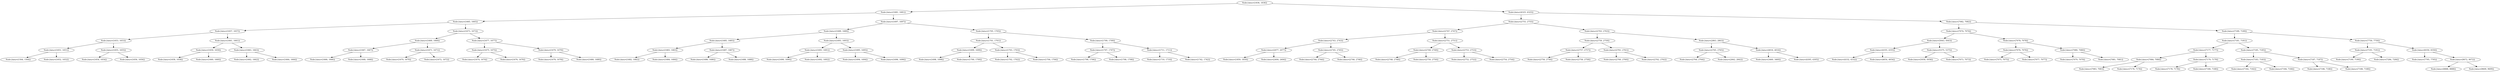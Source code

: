 digraph G{
308118766 [label="Node{data=[1836, 1836]}"]
308118766 -> 2094229362
2094229362 [label="Node{data=[1681, 1681]}"]
2094229362 -> 1039857696
1039857696 [label="Node{data=[1665, 1665]}"]
1039857696 -> 703440880
703440880 [label="Node{data=[1657, 1657]}"]
703440880 -> 1474899159
1474899159 [label="Node{data=[1653, 1653]}"]
1474899159 -> 812005807
812005807 [label="Node{data=[1651, 1651]}"]
812005807 -> 1522007163
1522007163 [label="Node{data=[1564, 1564]}"]
812005807 -> 505484026
505484026 [label="Node{data=[1652, 1652]}"]
1474899159 -> 11541117
11541117 [label="Node{data=[1655, 1655]}"]
11541117 -> 18538629
18538629 [label="Node{data=[1654, 1654]}"]
11541117 -> 1680572665
1680572665 [label="Node{data=[1656, 1656]}"]
703440880 -> 1913382980
1913382980 [label="Node{data=[1661, 1661]}"]
1913382980 -> 1919448970
1919448970 [label="Node{data=[1659, 1659]}"]
1919448970 -> 606121866
606121866 [label="Node{data=[1658, 1658]}"]
1919448970 -> 481611711
481611711 [label="Node{data=[1660, 1660]}"]
1913382980 -> 835739045
835739045 [label="Node{data=[1663, 1663]}"]
835739045 -> 3520562
3520562 [label="Node{data=[1662, 1662]}"]
835739045 -> 558369601
558369601 [label="Node{data=[1664, 1664]}"]
1039857696 -> 465297888
465297888 [label="Node{data=[1673, 1673]}"]
465297888 -> 682998343
682998343 [label="Node{data=[1669, 1669]}"]
682998343 -> 90993483
90993483 [label="Node{data=[1667, 1667]}"]
90993483 -> 1688171172
1688171172 [label="Node{data=[1666, 1666]}"]
90993483 -> 544156470
544156470 [label="Node{data=[1668, 1668]}"]
682998343 -> 621660926
621660926 [label="Node{data=[1671, 1671]}"]
621660926 -> 1125978943
1125978943 [label="Node{data=[1670, 1670]}"]
621660926 -> 1552438186
1552438186 [label="Node{data=[1672, 1672]}"]
465297888 -> 99087766
99087766 [label="Node{data=[1677, 1677]}"]
99087766 -> 1324783086
1324783086 [label="Node{data=[1675, 1675]}"]
1324783086 -> 1700393956
1700393956 [label="Node{data=[1674, 1674]}"]
1324783086 -> 2069031398
2069031398 [label="Node{data=[1676, 1676]}"]
99087766 -> 1092872287
1092872287 [label="Node{data=[1679, 1679]}"]
1092872287 -> 998268016
998268016 [label="Node{data=[1678, 1678]}"]
1092872287 -> 300703287
300703287 [label="Node{data=[1680, 1680]}"]
2094229362 -> 2099091509
2099091509 [label="Node{data=[1697, 1697]}"]
2099091509 -> 589493977
589493977 [label="Node{data=[1689, 1689]}"]
589493977 -> 452484369
452484369 [label="Node{data=[1685, 1685]}"]
452484369 -> 1771480479
1771480479 [label="Node{data=[1683, 1683]}"]
1771480479 -> 2019247272
2019247272 [label="Node{data=[1682, 1682]}"]
1771480479 -> 1283187012
1283187012 [label="Node{data=[1684, 1684]}"]
452484369 -> 347290895
347290895 [label="Node{data=[1687, 1687]}"]
347290895 -> 1221974107
1221974107 [label="Node{data=[1686, 1686]}"]
347290895 -> 1779022829
1779022829 [label="Node{data=[1688, 1688]}"]
589493977 -> 2037057065
2037057065 [label="Node{data=[1693, 1693]}"]
2037057065 -> 1958549326
1958549326 [label="Node{data=[1691, 1691]}"]
1958549326 -> 315367042
315367042 [label="Node{data=[1690, 1690]}"]
1958549326 -> 893192677
893192677 [label="Node{data=[1692, 1692]}"]
2037057065 -> 340134693
340134693 [label="Node{data=[1695, 1695]}"]
340134693 -> 140343684
140343684 [label="Node{data=[1694, 1694]}"]
340134693 -> 2056740355
2056740355 [label="Node{data=[1696, 1696]}"]
2099091509 -> 666370709
666370709 [label="Node{data=[1705, 1705]}"]
666370709 -> 50543204
50543204 [label="Node{data=[1701, 1701]}"]
50543204 -> 1626464985
1626464985 [label="Node{data=[1699, 1699]}"]
1626464985 -> 542564226
542564226 [label="Node{data=[1698, 1698]}"]
1626464985 -> 1193139639
1193139639 [label="Node{data=[1700, 1700]}"]
50543204 -> 1565986602
1565986602 [label="Node{data=[1703, 1703]}"]
1565986602 -> 853526899
853526899 [label="Node{data=[1702, 1702]}"]
1565986602 -> 618900069
618900069 [label="Node{data=[1704, 1704]}"]
666370709 -> 221915947
221915947 [label="Node{data=[1709, 1709]}"]
221915947 -> 1760644089
1760644089 [label="Node{data=[1707, 1707]}"]
1760644089 -> 615089093
615089093 [label="Node{data=[1706, 1706]}"]
1760644089 -> 497067447
497067447 [label="Node{data=[1708, 1708]}"]
221915947 -> 1100985947
1100985947 [label="Node{data=[1711, 1711]}"]
1100985947 -> 601068306
601068306 [label="Node{data=[1710, 1710]}"]
1100985947 -> 1267505926
1267505926 [label="Node{data=[1742, 1742]}"]
308118766 -> 1394148061
1394148061 [label="Node{data=[4325, 4325]}"]
1394148061 -> 1871203211
1871203211 [label="Node{data=[2755, 2755]}"]
1871203211 -> 1358700139
1358700139 [label="Node{data=[2747, 2747]}"]
1358700139 -> 2139618265
2139618265 [label="Node{data=[2743, 2743]}"]
2139618265 -> 1678967070
1678967070 [label="Node{data=[2077, 2077]}"]
1678967070 -> 1231735300
1231735300 [label="Node{data=[1859, 1859]}"]
1678967070 -> 2035653124
2035653124 [label="Node{data=[2404, 2404]}"]
2139618265 -> 969732036
969732036 [label="Node{data=[2745, 2745]}"]
969732036 -> 1160446482
1160446482 [label="Node{data=[2744, 2744]}"]
969732036 -> 1519307353
1519307353 [label="Node{data=[2746, 2746]}"]
1358700139 -> 257883830
257883830 [label="Node{data=[2751, 2751]}"]
257883830 -> 1370653270
1370653270 [label="Node{data=[2749, 2749]}"]
1370653270 -> 1276387808
1276387808 [label="Node{data=[2748, 2748]}"]
1370653270 -> 1625613881
1625613881 [label="Node{data=[2750, 2750]}"]
257883830 -> 414654429
414654429 [label="Node{data=[2753, 2753]}"]
414654429 -> 1574080175
1574080175 [label="Node{data=[2752, 2752]}"]
414654429 -> 816099284
816099284 [label="Node{data=[2754, 2754]}"]
1871203211 -> 2008433367
2008433367 [label="Node{data=[2763, 2763]}"]
2008433367 -> 1465905675
1465905675 [label="Node{data=[2759, 2759]}"]
1465905675 -> 514963897
514963897 [label="Node{data=[2757, 2757]}"]
514963897 -> 201228212
201228212 [label="Node{data=[2756, 2756]}"]
514963897 -> 1318790374
1318790374 [label="Node{data=[2758, 2758]}"]
1465905675 -> 1719425172
1719425172 [label="Node{data=[2761, 2761]}"]
1719425172 -> 1964198291
1964198291 [label="Node{data=[2760, 2760]}"]
1719425172 -> 233343834
233343834 [label="Node{data=[2762, 2762]}"]
2008433367 -> 440607253
440607253 [label="Node{data=[2863, 2863]}"]
440607253 -> 520053041
520053041 [label="Node{data=[2765, 2765]}"]
520053041 -> 1909451948
1909451948 [label="Node{data=[2764, 2764]}"]
520053041 -> 942934932
942934932 [label="Node{data=[2842, 2842]}"]
440607253 -> 996463885
996463885 [label="Node{data=[4016, 4016]}"]
996463885 -> 1584909753
1584909753 [label="Node{data=[3460, 3460]}"]
996463885 -> 1356066903
1356066903 [label="Node{data=[4305, 4305]}"]
1394148061 -> 1210263922
1210263922 [label="Node{data=[7082, 7082]}"]
1210263922 -> 1441944006
1441944006 [label="Node{data=[7074, 7074]}"]
1441944006 -> 898122948
898122948 [label="Node{data=[5043, 5043]}"]
898122948 -> 2056674154
2056674154 [label="Node{data=[4355, 4355]}"]
2056674154 -> 732923379
732923379 [label="Node{data=[4332, 4332]}"]
2056674154 -> 1813290273
1813290273 [label="Node{data=[4654, 4654]}"]
898122948 -> 466438659
466438659 [label="Node{data=[5375, 5375]}"]
466438659 -> 1397235483
1397235483 [label="Node{data=[5058, 5058]}"]
466438659 -> 77564060
77564060 [label="Node{data=[7073, 7073]}"]
1441944006 -> 1277878459
1277878459 [label="Node{data=[7078, 7078]}"]
1277878459 -> 1028007535
1028007535 [label="Node{data=[7076, 7076]}"]
1028007535 -> 786777627
786777627 [label="Node{data=[7075, 7075]}"]
1028007535 -> 1455874099
1455874099 [label="Node{data=[7077, 7077]}"]
1277878459 -> 1307770216
1307770216 [label="Node{data=[7080, 7080]}"]
1307770216 -> 1091297255
1091297255 [label="Node{data=[7079, 7079]}"]
1307770216 -> 1163562051
1163562051 [label="Node{data=[7081, 7081]}"]
1210263922 -> 620510115
620510115 [label="Node{data=[7189, 7189]}"]
620510115 -> 2118097897
2118097897 [label="Node{data=[7181, 7181]}"]
2118097897 -> 1632933678
1632933678 [label="Node{data=[7177, 7177]}"]
1632933678 -> 1895643091
1895643091 [label="Node{data=[7084, 7084]}"]
1895643091 -> 890841932
890841932 [label="Node{data=[7083, 7083]}"]
1895643091 -> 939204309
939204309 [label="Node{data=[7176, 7176]}"]
1632933678 -> 1926435555
1926435555 [label="Node{data=[7179, 7179]}"]
1926435555 -> 1804198085
1804198085 [label="Node{data=[7178, 7178]}"]
1926435555 -> 389477811
389477811 [label="Node{data=[7180, 7180]}"]
2118097897 -> 2027179062
2027179062 [label="Node{data=[7185, 7185]}"]
2027179062 -> 318381509
318381509 [label="Node{data=[7183, 7183]}"]
318381509 -> 919685271
919685271 [label="Node{data=[7182, 7182]}"]
318381509 -> 384481427
384481427 [label="Node{data=[7184, 7184]}"]
2027179062 -> 1275454340
1275454340 [label="Node{data=[7187, 7187]}"]
1275454340 -> 240376820
240376820 [label="Node{data=[7186, 7186]}"]
1275454340 -> 846901081
846901081 [label="Node{data=[7188, 7188]}"]
620510115 -> 1905764261
1905764261 [label="Node{data=[7750, 7750]}"]
1905764261 -> 309158864
309158864 [label="Node{data=[7191, 7191]}"]
309158864 -> 49387026
49387026 [label="Node{data=[7190, 7190]}"]
309158864 -> 1696002418
1696002418 [label="Node{data=[7284, 7284]}"]
1905764261 -> 703645946
703645946 [label="Node{data=[8350, 8350]}"]
703645946 -> 1358581239
1358581239 [label="Node{data=[7795, 7795]}"]
703645946 -> 1580536060
1580536060 [label="Node{data=[9072, 9072]}"]
1580536060 -> 217769769
217769769 [label="Node{data=[8888, 8888]}"]
1580536060 -> 593643860
593643860 [label="Node{data=[9609, 9609]}"]
}